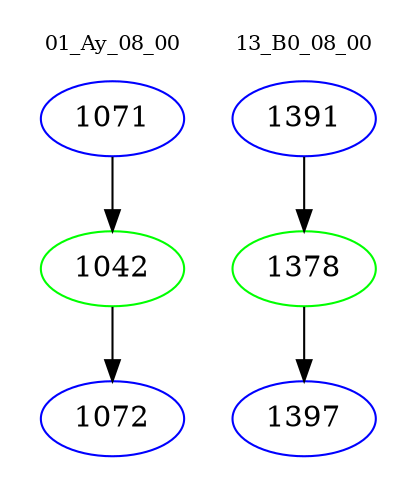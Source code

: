 digraph{
subgraph cluster_0 {
color = white
label = "01_Ay_08_00";
fontsize=10;
T0_1071 [label="1071", color="blue"]
T0_1071 -> T0_1042 [color="black"]
T0_1042 [label="1042", color="green"]
T0_1042 -> T0_1072 [color="black"]
T0_1072 [label="1072", color="blue"]
}
subgraph cluster_1 {
color = white
label = "13_B0_08_00";
fontsize=10;
T1_1391 [label="1391", color="blue"]
T1_1391 -> T1_1378 [color="black"]
T1_1378 [label="1378", color="green"]
T1_1378 -> T1_1397 [color="black"]
T1_1397 [label="1397", color="blue"]
}
}
